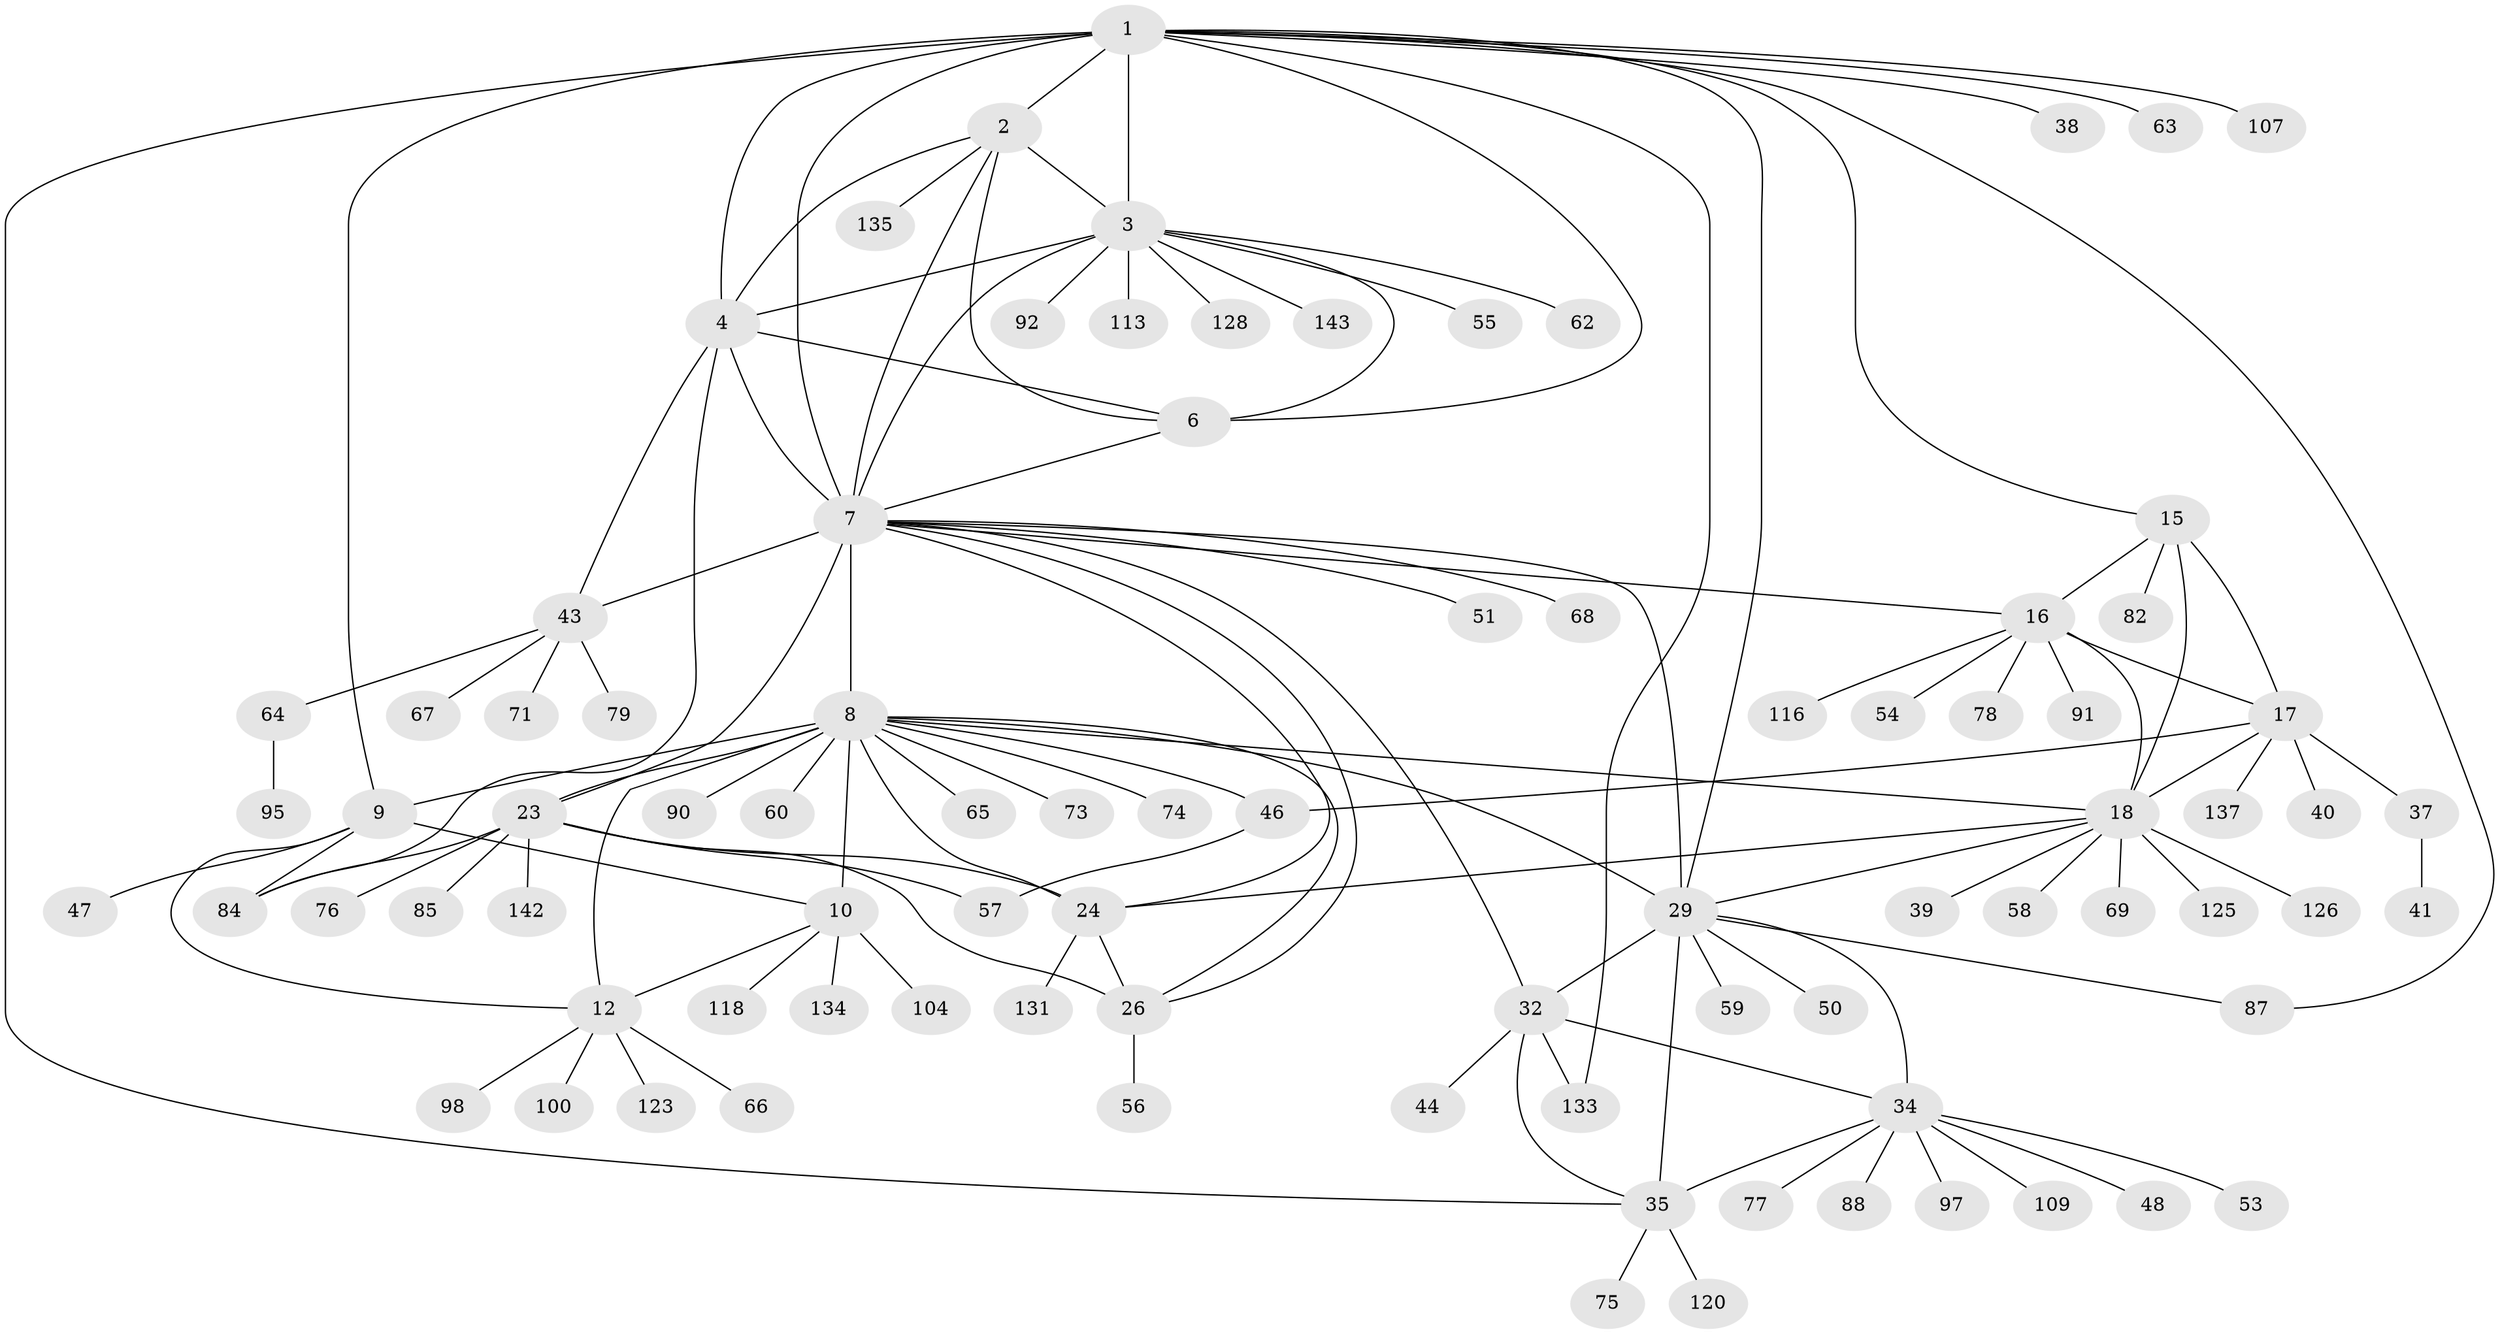 // original degree distribution, {17: 0.006896551724137931, 7: 0.04827586206896552, 11: 0.034482758620689655, 8: 0.027586206896551724, 6: 0.013793103448275862, 9: 0.05517241379310345, 10: 0.027586206896551724, 12: 0.027586206896551724, 3: 0.034482758620689655, 2: 0.14482758620689656, 1: 0.5517241379310345, 5: 0.013793103448275862, 4: 0.013793103448275862}
// Generated by graph-tools (version 1.1) at 2025/19/03/04/25 18:19:55]
// undirected, 87 vertices, 127 edges
graph export_dot {
graph [start="1"]
  node [color=gray90,style=filled];
  1;
  2;
  3 [super="+5"];
  4;
  6;
  7 [super="+27+130+81"];
  8 [super="+14+11"];
  9;
  10;
  12;
  15;
  16 [super="+72+21"];
  17 [super="+20+117+96"];
  18 [super="+19+36"];
  23 [super="+25+28+42+112+83"];
  24;
  26;
  29 [super="+86+105+132+30"];
  32;
  34;
  35;
  37;
  38;
  39;
  40 [super="+129"];
  41;
  43 [super="+52+115"];
  44;
  46;
  47;
  48;
  50;
  51;
  53;
  54;
  55;
  56;
  57;
  58;
  59;
  60;
  62;
  63;
  64;
  65;
  66;
  67;
  68;
  69;
  71;
  73;
  74 [super="+124"];
  75 [super="+101"];
  76;
  77;
  78;
  79;
  82 [super="+121"];
  84 [super="+119+122+99"];
  85;
  87;
  88;
  90;
  91;
  92;
  95;
  97;
  98;
  100;
  104;
  107;
  109;
  113;
  116;
  118 [super="+140"];
  120;
  123;
  125;
  126;
  128 [super="+144"];
  131;
  133;
  134;
  135;
  137;
  142;
  143;
  1 -- 2;
  1 -- 3 [weight=2];
  1 -- 4;
  1 -- 6;
  1 -- 7 [weight=3];
  1 -- 9;
  1 -- 15;
  1 -- 35;
  1 -- 38;
  1 -- 63;
  1 -- 87;
  1 -- 107;
  1 -- 133;
  1 -- 29;
  2 -- 3 [weight=2];
  2 -- 4;
  2 -- 6;
  2 -- 7;
  2 -- 135;
  3 -- 4 [weight=2];
  3 -- 6 [weight=2];
  3 -- 7 [weight=2];
  3 -- 55;
  3 -- 62;
  3 -- 113;
  3 -- 128;
  3 -- 143;
  3 -- 92;
  4 -- 6;
  4 -- 7;
  4 -- 43;
  4 -- 84;
  6 -- 7;
  7 -- 51;
  7 -- 68;
  7 -- 32;
  7 -- 8 [weight=3];
  7 -- 43;
  7 -- 16;
  7 -- 23 [weight=3];
  7 -- 24;
  7 -- 26;
  7 -- 29;
  8 -- 9 [weight=4];
  8 -- 10 [weight=4];
  8 -- 12 [weight=4];
  8 -- 90;
  8 -- 46;
  8 -- 18;
  8 -- 23 [weight=3];
  8 -- 24;
  8 -- 26;
  8 -- 65;
  8 -- 73;
  8 -- 74;
  8 -- 60;
  8 -- 29;
  9 -- 10;
  9 -- 12;
  9 -- 47;
  9 -- 84;
  10 -- 12;
  10 -- 104;
  10 -- 118;
  10 -- 134;
  12 -- 66;
  12 -- 98;
  12 -- 100;
  12 -- 123;
  15 -- 16 [weight=2];
  15 -- 17 [weight=2];
  15 -- 18 [weight=2];
  15 -- 82;
  16 -- 17 [weight=4];
  16 -- 18 [weight=4];
  16 -- 91;
  16 -- 78;
  16 -- 116;
  16 -- 54;
  17 -- 18 [weight=4];
  17 -- 37;
  17 -- 40;
  17 -- 46;
  17 -- 137;
  18 -- 24 [weight=2];
  18 -- 69;
  18 -- 39;
  18 -- 58;
  18 -- 125;
  18 -- 126;
  18 -- 29;
  23 -- 24 [weight=3];
  23 -- 26 [weight=3];
  23 -- 142;
  23 -- 85;
  23 -- 57;
  23 -- 76;
  23 -- 84;
  24 -- 26;
  24 -- 131;
  26 -- 56;
  29 -- 32 [weight=4];
  29 -- 34 [weight=4];
  29 -- 35 [weight=4];
  29 -- 50;
  29 -- 87;
  29 -- 59;
  32 -- 34;
  32 -- 35;
  32 -- 44;
  32 -- 133;
  34 -- 35;
  34 -- 48;
  34 -- 53;
  34 -- 77;
  34 -- 88;
  34 -- 97;
  34 -- 109;
  35 -- 75;
  35 -- 120;
  37 -- 41;
  43 -- 67;
  43 -- 79;
  43 -- 64;
  43 -- 71;
  46 -- 57;
  64 -- 95;
}
